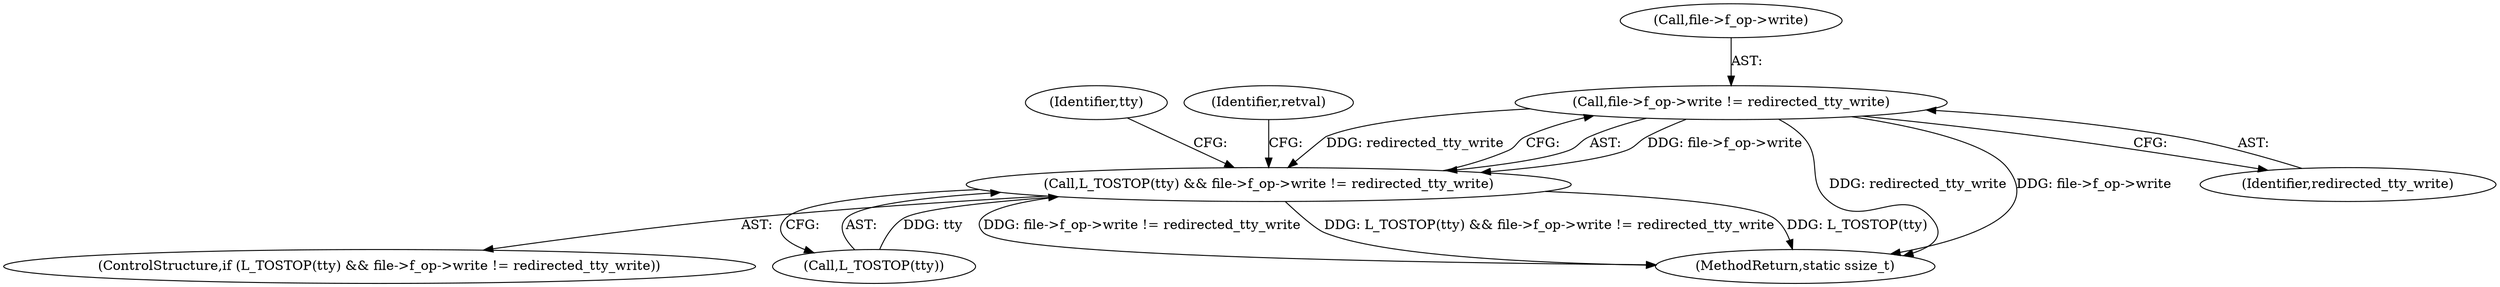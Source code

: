 digraph "0_linux_4291086b1f081b869c6d79e5b7441633dc3ace00@API" {
"1000124" [label="(Call,file->f_op->write != redirected_tty_write)"];
"1000121" [label="(Call,L_TOSTOP(tty) && file->f_op->write != redirected_tty_write)"];
"1000368" [label="(MethodReturn,static ssize_t)"];
"1000120" [label="(ControlStructure,if (L_TOSTOP(tty) && file->f_op->write != redirected_tty_write))"];
"1000124" [label="(Call,file->f_op->write != redirected_tty_write)"];
"1000143" [label="(Identifier,tty)"];
"1000121" [label="(Call,L_TOSTOP(tty) && file->f_op->write != redirected_tty_write)"];
"1000125" [label="(Call,file->f_op->write)"];
"1000133" [label="(Identifier,retval)"];
"1000122" [label="(Call,L_TOSTOP(tty))"];
"1000130" [label="(Identifier,redirected_tty_write)"];
"1000124" -> "1000121"  [label="AST: "];
"1000124" -> "1000130"  [label="CFG: "];
"1000125" -> "1000124"  [label="AST: "];
"1000130" -> "1000124"  [label="AST: "];
"1000121" -> "1000124"  [label="CFG: "];
"1000124" -> "1000368"  [label="DDG: redirected_tty_write"];
"1000124" -> "1000368"  [label="DDG: file->f_op->write"];
"1000124" -> "1000121"  [label="DDG: file->f_op->write"];
"1000124" -> "1000121"  [label="DDG: redirected_tty_write"];
"1000121" -> "1000120"  [label="AST: "];
"1000121" -> "1000122"  [label="CFG: "];
"1000122" -> "1000121"  [label="AST: "];
"1000133" -> "1000121"  [label="CFG: "];
"1000143" -> "1000121"  [label="CFG: "];
"1000121" -> "1000368"  [label="DDG: L_TOSTOP(tty) && file->f_op->write != redirected_tty_write"];
"1000121" -> "1000368"  [label="DDG: L_TOSTOP(tty)"];
"1000121" -> "1000368"  [label="DDG: file->f_op->write != redirected_tty_write"];
"1000122" -> "1000121"  [label="DDG: tty"];
}
